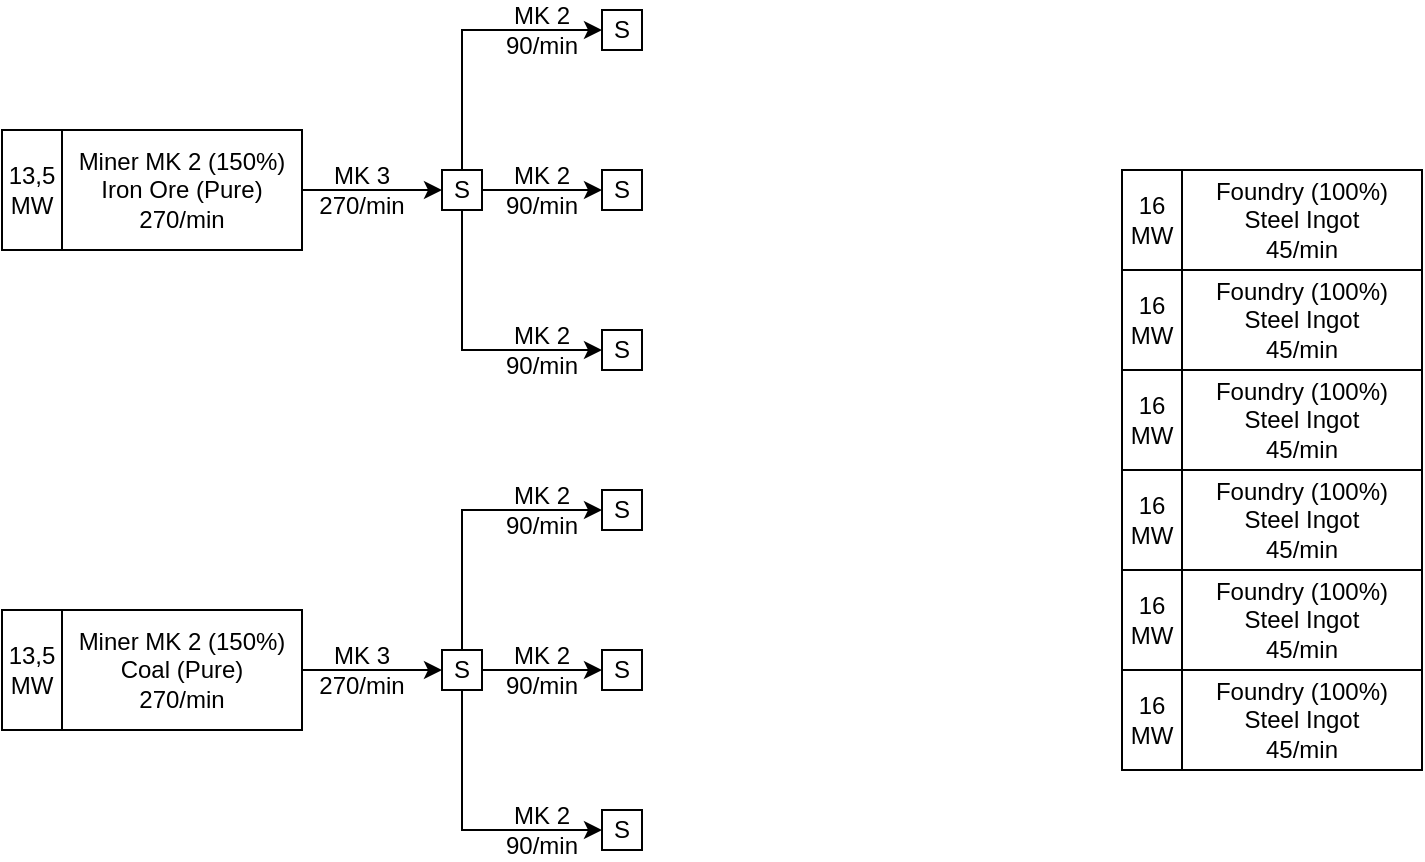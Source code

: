 <mxfile version="23.0.2" type="github">
  <diagram name="Steel I" id="jZe_JqN8-TlA7-YUlp_m">
    <mxGraphModel dx="1587" dy="851" grid="1" gridSize="10" guides="1" tooltips="1" connect="1" arrows="1" fold="1" page="1" pageScale="1" pageWidth="1654" pageHeight="1169" math="0" shadow="0">
      <root>
        <mxCell id="0" />
        <mxCell id="1" parent="0" />
        <mxCell id="Wl_ogfw9vnNZ51JvRlCD-37" value="" style="edgeStyle=orthogonalEdgeStyle;rounded=0;orthogonalLoop=1;jettySize=auto;html=1;" edge="1" parent="1" source="Wl_ogfw9vnNZ51JvRlCD-22" target="Wl_ogfw9vnNZ51JvRlCD-32">
          <mxGeometry relative="1" as="geometry" />
        </mxCell>
        <mxCell id="Wl_ogfw9vnNZ51JvRlCD-38" style="edgeStyle=orthogonalEdgeStyle;rounded=0;orthogonalLoop=1;jettySize=auto;html=1;entryX=0;entryY=0.5;entryDx=0;entryDy=0;" edge="1" parent="1" source="Wl_ogfw9vnNZ51JvRlCD-22" target="Wl_ogfw9vnNZ51JvRlCD-31">
          <mxGeometry relative="1" as="geometry">
            <Array as="points">
              <mxPoint x="240" y="120" />
            </Array>
          </mxGeometry>
        </mxCell>
        <mxCell id="Wl_ogfw9vnNZ51JvRlCD-39" style="edgeStyle=orthogonalEdgeStyle;rounded=0;orthogonalLoop=1;jettySize=auto;html=1;entryX=0;entryY=0.5;entryDx=0;entryDy=0;" edge="1" parent="1" source="Wl_ogfw9vnNZ51JvRlCD-22" target="Wl_ogfw9vnNZ51JvRlCD-33">
          <mxGeometry relative="1" as="geometry">
            <Array as="points">
              <mxPoint x="240" y="280" />
            </Array>
          </mxGeometry>
        </mxCell>
        <mxCell id="Wl_ogfw9vnNZ51JvRlCD-22" value="S" style="whiteSpace=wrap;html=1;aspect=fixed;" vertex="1" parent="1">
          <mxGeometry x="230" y="190" width="20" height="20" as="geometry" />
        </mxCell>
        <mxCell id="Wl_ogfw9vnNZ51JvRlCD-25" style="edgeStyle=orthogonalEdgeStyle;rounded=0;orthogonalLoop=1;jettySize=auto;html=1;entryX=0;entryY=0.5;entryDx=0;entryDy=0;" edge="1" parent="1" source="Wl_ogfw9vnNZ51JvRlCD-2" target="Wl_ogfw9vnNZ51JvRlCD-22">
          <mxGeometry relative="1" as="geometry" />
        </mxCell>
        <mxCell id="Wl_ogfw9vnNZ51JvRlCD-26" value="MK 3&lt;br&gt;270/min" style="text;html=1;strokeColor=none;fillColor=none;align=center;verticalAlign=middle;whiteSpace=wrap;rounded=0;" vertex="1" parent="1">
          <mxGeometry x="160" y="185" width="60" height="30" as="geometry" />
        </mxCell>
        <mxCell id="Wl_ogfw9vnNZ51JvRlCD-40" value="" style="edgeStyle=orthogonalEdgeStyle;rounded=0;orthogonalLoop=1;jettySize=auto;html=1;" edge="1" parent="1" source="Wl_ogfw9vnNZ51JvRlCD-28" target="Wl_ogfw9vnNZ51JvRlCD-35">
          <mxGeometry relative="1" as="geometry" />
        </mxCell>
        <mxCell id="Wl_ogfw9vnNZ51JvRlCD-41" style="edgeStyle=orthogonalEdgeStyle;rounded=0;orthogonalLoop=1;jettySize=auto;html=1;entryX=0;entryY=0.5;entryDx=0;entryDy=0;" edge="1" parent="1" source="Wl_ogfw9vnNZ51JvRlCD-28" target="Wl_ogfw9vnNZ51JvRlCD-34">
          <mxGeometry relative="1" as="geometry">
            <Array as="points">
              <mxPoint x="240" y="360" />
            </Array>
          </mxGeometry>
        </mxCell>
        <mxCell id="Wl_ogfw9vnNZ51JvRlCD-42" style="edgeStyle=orthogonalEdgeStyle;rounded=0;orthogonalLoop=1;jettySize=auto;html=1;entryX=0;entryY=0.5;entryDx=0;entryDy=0;" edge="1" parent="1" source="Wl_ogfw9vnNZ51JvRlCD-28" target="Wl_ogfw9vnNZ51JvRlCD-36">
          <mxGeometry relative="1" as="geometry">
            <Array as="points">
              <mxPoint x="240" y="520" />
            </Array>
          </mxGeometry>
        </mxCell>
        <mxCell id="Wl_ogfw9vnNZ51JvRlCD-28" value="S" style="whiteSpace=wrap;html=1;aspect=fixed;" vertex="1" parent="1">
          <mxGeometry x="230" y="430" width="20" height="20" as="geometry" />
        </mxCell>
        <mxCell id="Wl_ogfw9vnNZ51JvRlCD-29" value="MK 3&lt;br&gt;270/min" style="text;html=1;strokeColor=none;fillColor=none;align=center;verticalAlign=middle;whiteSpace=wrap;rounded=0;" vertex="1" parent="1">
          <mxGeometry x="160" y="425" width="60" height="30" as="geometry" />
        </mxCell>
        <mxCell id="Wl_ogfw9vnNZ51JvRlCD-30" style="edgeStyle=orthogonalEdgeStyle;rounded=0;orthogonalLoop=1;jettySize=auto;html=1;entryX=0;entryY=0.5;entryDx=0;entryDy=0;" edge="1" parent="1" source="Wl_ogfw9vnNZ51JvRlCD-8" target="Wl_ogfw9vnNZ51JvRlCD-28">
          <mxGeometry relative="1" as="geometry" />
        </mxCell>
        <mxCell id="Wl_ogfw9vnNZ51JvRlCD-31" value="S" style="whiteSpace=wrap;html=1;aspect=fixed;" vertex="1" parent="1">
          <mxGeometry x="310" y="110" width="20" height="20" as="geometry" />
        </mxCell>
        <mxCell id="Wl_ogfw9vnNZ51JvRlCD-32" value="S" style="whiteSpace=wrap;html=1;aspect=fixed;" vertex="1" parent="1">
          <mxGeometry x="310" y="190" width="20" height="20" as="geometry" />
        </mxCell>
        <mxCell id="Wl_ogfw9vnNZ51JvRlCD-33" value="S" style="whiteSpace=wrap;html=1;aspect=fixed;" vertex="1" parent="1">
          <mxGeometry x="310" y="270" width="20" height="20" as="geometry" />
        </mxCell>
        <mxCell id="Wl_ogfw9vnNZ51JvRlCD-34" value="S" style="whiteSpace=wrap;html=1;aspect=fixed;" vertex="1" parent="1">
          <mxGeometry x="310" y="350" width="20" height="20" as="geometry" />
        </mxCell>
        <mxCell id="Wl_ogfw9vnNZ51JvRlCD-35" value="S" style="whiteSpace=wrap;html=1;aspect=fixed;" vertex="1" parent="1">
          <mxGeometry x="310" y="430" width="20" height="20" as="geometry" />
        </mxCell>
        <mxCell id="Wl_ogfw9vnNZ51JvRlCD-36" value="S" style="whiteSpace=wrap;html=1;aspect=fixed;" vertex="1" parent="1">
          <mxGeometry x="310" y="510" width="20" height="20" as="geometry" />
        </mxCell>
        <mxCell id="Wl_ogfw9vnNZ51JvRlCD-43" value="MK 2&lt;br&gt;90/min" style="text;html=1;strokeColor=none;fillColor=none;align=center;verticalAlign=middle;whiteSpace=wrap;rounded=0;" vertex="1" parent="1">
          <mxGeometry x="250" y="265" width="60" height="30" as="geometry" />
        </mxCell>
        <mxCell id="Wl_ogfw9vnNZ51JvRlCD-44" value="MK 2&lt;br&gt;90/min" style="text;html=1;strokeColor=none;fillColor=none;align=center;verticalAlign=middle;whiteSpace=wrap;rounded=0;" vertex="1" parent="1">
          <mxGeometry x="250" y="185" width="60" height="30" as="geometry" />
        </mxCell>
        <mxCell id="Wl_ogfw9vnNZ51JvRlCD-45" value="MK 2&lt;br&gt;90/min" style="text;html=1;strokeColor=none;fillColor=none;align=center;verticalAlign=middle;whiteSpace=wrap;rounded=0;" vertex="1" parent="1">
          <mxGeometry x="250" y="105" width="60" height="30" as="geometry" />
        </mxCell>
        <mxCell id="Wl_ogfw9vnNZ51JvRlCD-46" value="MK 2&lt;br&gt;90/min" style="text;html=1;strokeColor=none;fillColor=none;align=center;verticalAlign=middle;whiteSpace=wrap;rounded=0;" vertex="1" parent="1">
          <mxGeometry x="250" y="345" width="60" height="30" as="geometry" />
        </mxCell>
        <mxCell id="Wl_ogfw9vnNZ51JvRlCD-48" value="MK 2&lt;br&gt;90/min" style="text;html=1;strokeColor=none;fillColor=none;align=center;verticalAlign=middle;whiteSpace=wrap;rounded=0;" vertex="1" parent="1">
          <mxGeometry x="250" y="425" width="60" height="30" as="geometry" />
        </mxCell>
        <mxCell id="Wl_ogfw9vnNZ51JvRlCD-49" value="MK 2&lt;br&gt;90/min" style="text;html=1;strokeColor=none;fillColor=none;align=center;verticalAlign=middle;whiteSpace=wrap;rounded=0;" vertex="1" parent="1">
          <mxGeometry x="250" y="505" width="60" height="30" as="geometry" />
        </mxCell>
        <mxCell id="Wl_ogfw9vnNZ51JvRlCD-8" value="Miner MK 2 (150%)&lt;br&gt;Coal (Pure)&lt;br&gt;270/min" style="rounded=0;whiteSpace=wrap;html=1;container=0;" vertex="1" parent="1">
          <mxGeometry x="40" y="410" width="120" height="60" as="geometry" />
        </mxCell>
        <mxCell id="Wl_ogfw9vnNZ51JvRlCD-9" value="13,5 MW" style="rounded=0;whiteSpace=wrap;html=1;container=0;" vertex="1" parent="1">
          <mxGeometry x="10" y="410" width="30" height="60" as="geometry" />
        </mxCell>
        <mxCell id="Wl_ogfw9vnNZ51JvRlCD-64" value="13,5 MW" style="rounded=0;whiteSpace=wrap;html=1;container=0;" vertex="1" parent="1">
          <mxGeometry x="10" y="170" width="30" height="60" as="geometry" />
        </mxCell>
        <mxCell id="Wl_ogfw9vnNZ51JvRlCD-2" value="Miner MK 2 (150%)&lt;br&gt;Iron Ore (Pure)&lt;br&gt;270/min" style="rounded=0;whiteSpace=wrap;html=1;container=0;" vertex="1" parent="1">
          <mxGeometry x="40" y="170" width="120" height="60" as="geometry" />
        </mxCell>
        <mxCell id="Wl_ogfw9vnNZ51JvRlCD-68" value="" style="group" vertex="1" connectable="0" parent="1">
          <mxGeometry x="570" y="190" width="150" height="50" as="geometry" />
        </mxCell>
        <mxCell id="Wl_ogfw9vnNZ51JvRlCD-58" value="16 MW" style="rounded=0;whiteSpace=wrap;html=1;container=0;" vertex="1" parent="Wl_ogfw9vnNZ51JvRlCD-68">
          <mxGeometry width="30" height="50" as="geometry" />
        </mxCell>
        <mxCell id="Wl_ogfw9vnNZ51JvRlCD-63" value="Foundry (100%)&lt;br&gt;Steel Ingot&lt;br&gt;45/min" style="rounded=0;whiteSpace=wrap;html=1;container=0;" vertex="1" parent="Wl_ogfw9vnNZ51JvRlCD-68">
          <mxGeometry x="30" width="120" height="50" as="geometry" />
        </mxCell>
        <mxCell id="Wl_ogfw9vnNZ51JvRlCD-69" value="" style="group" vertex="1" connectable="0" parent="1">
          <mxGeometry x="570" y="240" width="150" height="50" as="geometry" />
        </mxCell>
        <mxCell id="Wl_ogfw9vnNZ51JvRlCD-62" value="Foundry (100%)&lt;br&gt;Steel Ingot&lt;br&gt;45/min" style="rounded=0;whiteSpace=wrap;html=1;container=0;" vertex="1" parent="Wl_ogfw9vnNZ51JvRlCD-69">
          <mxGeometry x="30" width="120" height="50" as="geometry" />
        </mxCell>
        <mxCell id="Wl_ogfw9vnNZ51JvRlCD-66" value="16 MW" style="rounded=0;whiteSpace=wrap;html=1;container=0;" vertex="1" parent="Wl_ogfw9vnNZ51JvRlCD-69">
          <mxGeometry width="30" height="50" as="geometry" />
        </mxCell>
        <mxCell id="Wl_ogfw9vnNZ51JvRlCD-70" value="" style="group" vertex="1" connectable="0" parent="1">
          <mxGeometry x="570" y="290" width="150" height="50" as="geometry" />
        </mxCell>
        <mxCell id="Wl_ogfw9vnNZ51JvRlCD-57" value="Foundry (100%)&lt;br&gt;Steel Ingot&lt;br&gt;45/min" style="rounded=0;whiteSpace=wrap;html=1;container=0;" vertex="1" parent="Wl_ogfw9vnNZ51JvRlCD-70">
          <mxGeometry x="30" width="120" height="50" as="geometry" />
        </mxCell>
        <mxCell id="Wl_ogfw9vnNZ51JvRlCD-67" value="16 MW" style="rounded=0;whiteSpace=wrap;html=1;container=0;" vertex="1" parent="Wl_ogfw9vnNZ51JvRlCD-70">
          <mxGeometry width="30" height="50" as="geometry" />
        </mxCell>
        <mxCell id="Wl_ogfw9vnNZ51JvRlCD-71" value="" style="group" vertex="1" connectable="0" parent="1">
          <mxGeometry x="570" y="340" width="150" height="50" as="geometry" />
        </mxCell>
        <mxCell id="Wl_ogfw9vnNZ51JvRlCD-72" value="16 MW" style="rounded=0;whiteSpace=wrap;html=1;container=0;" vertex="1" parent="Wl_ogfw9vnNZ51JvRlCD-71">
          <mxGeometry width="30" height="50" as="geometry" />
        </mxCell>
        <mxCell id="Wl_ogfw9vnNZ51JvRlCD-73" value="Foundry (100%)&lt;br&gt;Steel Ingot&lt;br&gt;45/min" style="rounded=0;whiteSpace=wrap;html=1;container=0;" vertex="1" parent="Wl_ogfw9vnNZ51JvRlCD-71">
          <mxGeometry x="30" width="120" height="50" as="geometry" />
        </mxCell>
        <mxCell id="Wl_ogfw9vnNZ51JvRlCD-74" value="" style="group" vertex="1" connectable="0" parent="1">
          <mxGeometry x="570" y="390" width="150" height="50" as="geometry" />
        </mxCell>
        <mxCell id="Wl_ogfw9vnNZ51JvRlCD-75" value="Foundry (100%)&lt;br&gt;Steel Ingot&lt;br&gt;45/min" style="rounded=0;whiteSpace=wrap;html=1;container=0;" vertex="1" parent="Wl_ogfw9vnNZ51JvRlCD-74">
          <mxGeometry x="30" width="120" height="50" as="geometry" />
        </mxCell>
        <mxCell id="Wl_ogfw9vnNZ51JvRlCD-76" value="16 MW" style="rounded=0;whiteSpace=wrap;html=1;container=0;" vertex="1" parent="Wl_ogfw9vnNZ51JvRlCD-74">
          <mxGeometry width="30" height="50" as="geometry" />
        </mxCell>
        <mxCell id="Wl_ogfw9vnNZ51JvRlCD-77" value="" style="group" vertex="1" connectable="0" parent="1">
          <mxGeometry x="570" y="440" width="150" height="50" as="geometry" />
        </mxCell>
        <mxCell id="Wl_ogfw9vnNZ51JvRlCD-78" value="Foundry (100%)&lt;br&gt;Steel Ingot&lt;br&gt;45/min" style="rounded=0;whiteSpace=wrap;html=1;container=0;" vertex="1" parent="Wl_ogfw9vnNZ51JvRlCD-77">
          <mxGeometry x="30" width="120" height="50" as="geometry" />
        </mxCell>
        <mxCell id="Wl_ogfw9vnNZ51JvRlCD-79" value="16 MW" style="rounded=0;whiteSpace=wrap;html=1;container=0;" vertex="1" parent="Wl_ogfw9vnNZ51JvRlCD-77">
          <mxGeometry width="30" height="50" as="geometry" />
        </mxCell>
      </root>
    </mxGraphModel>
  </diagram>
</mxfile>
